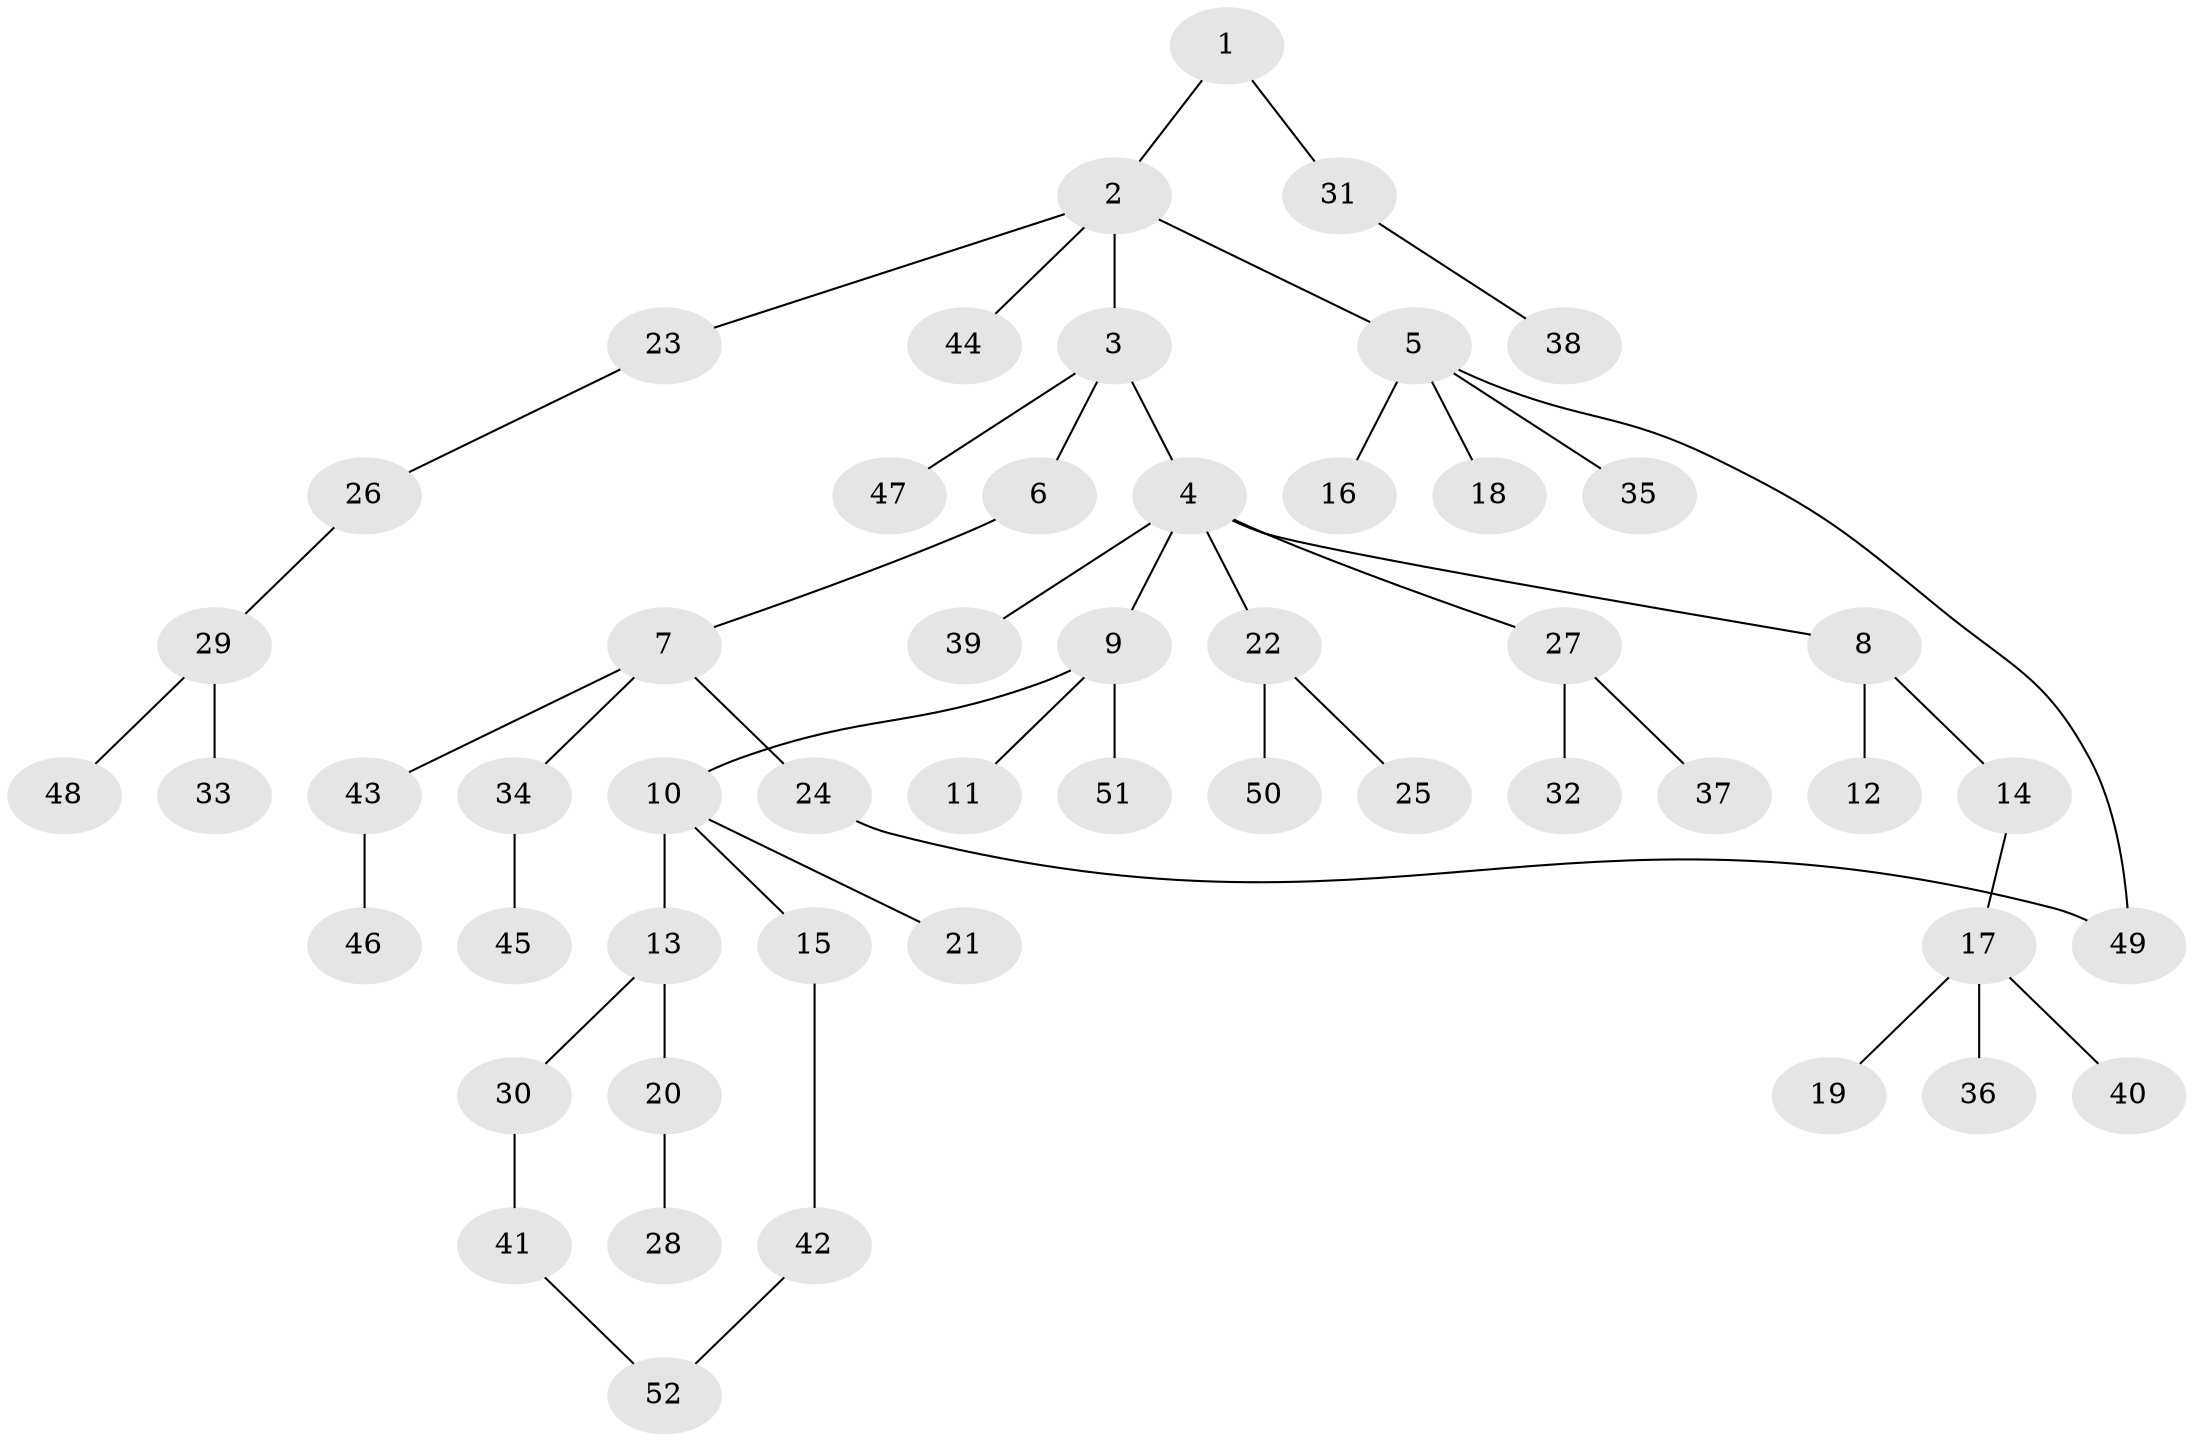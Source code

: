// Generated by graph-tools (version 1.1) at 2025/13/03/09/25 04:13:34]
// undirected, 52 vertices, 53 edges
graph export_dot {
graph [start="1"]
  node [color=gray90,style=filled];
  1;
  2;
  3;
  4;
  5;
  6;
  7;
  8;
  9;
  10;
  11;
  12;
  13;
  14;
  15;
  16;
  17;
  18;
  19;
  20;
  21;
  22;
  23;
  24;
  25;
  26;
  27;
  28;
  29;
  30;
  31;
  32;
  33;
  34;
  35;
  36;
  37;
  38;
  39;
  40;
  41;
  42;
  43;
  44;
  45;
  46;
  47;
  48;
  49;
  50;
  51;
  52;
  1 -- 2;
  1 -- 31;
  2 -- 3;
  2 -- 5;
  2 -- 23;
  2 -- 44;
  3 -- 4;
  3 -- 6;
  3 -- 47;
  4 -- 8;
  4 -- 9;
  4 -- 22;
  4 -- 27;
  4 -- 39;
  5 -- 16;
  5 -- 18;
  5 -- 35;
  5 -- 49;
  6 -- 7;
  7 -- 24;
  7 -- 34;
  7 -- 43;
  8 -- 12;
  8 -- 14;
  9 -- 10;
  9 -- 11;
  9 -- 51;
  10 -- 13;
  10 -- 15;
  10 -- 21;
  13 -- 20;
  13 -- 30;
  14 -- 17;
  15 -- 42;
  17 -- 19;
  17 -- 36;
  17 -- 40;
  20 -- 28;
  22 -- 25;
  22 -- 50;
  23 -- 26;
  24 -- 49;
  26 -- 29;
  27 -- 32;
  27 -- 37;
  29 -- 33;
  29 -- 48;
  30 -- 41;
  31 -- 38;
  34 -- 45;
  41 -- 52;
  42 -- 52;
  43 -- 46;
}
